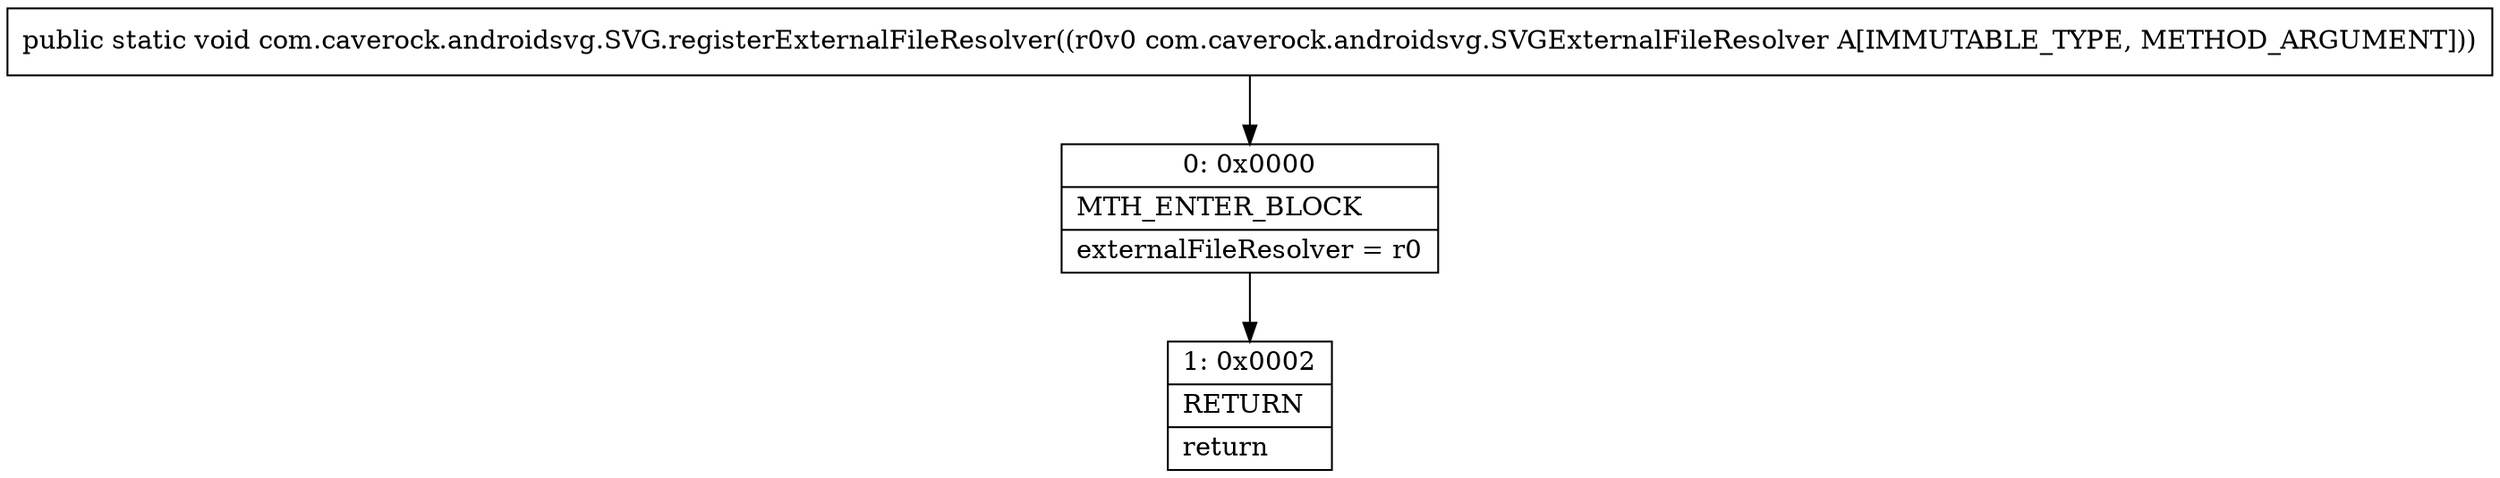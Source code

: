 digraph "CFG forcom.caverock.androidsvg.SVG.registerExternalFileResolver(Lcom\/caverock\/androidsvg\/SVGExternalFileResolver;)V" {
Node_0 [shape=record,label="{0\:\ 0x0000|MTH_ENTER_BLOCK\l|externalFileResolver = r0\l}"];
Node_1 [shape=record,label="{1\:\ 0x0002|RETURN\l|return\l}"];
MethodNode[shape=record,label="{public static void com.caverock.androidsvg.SVG.registerExternalFileResolver((r0v0 com.caverock.androidsvg.SVGExternalFileResolver A[IMMUTABLE_TYPE, METHOD_ARGUMENT])) }"];
MethodNode -> Node_0;
Node_0 -> Node_1;
}


